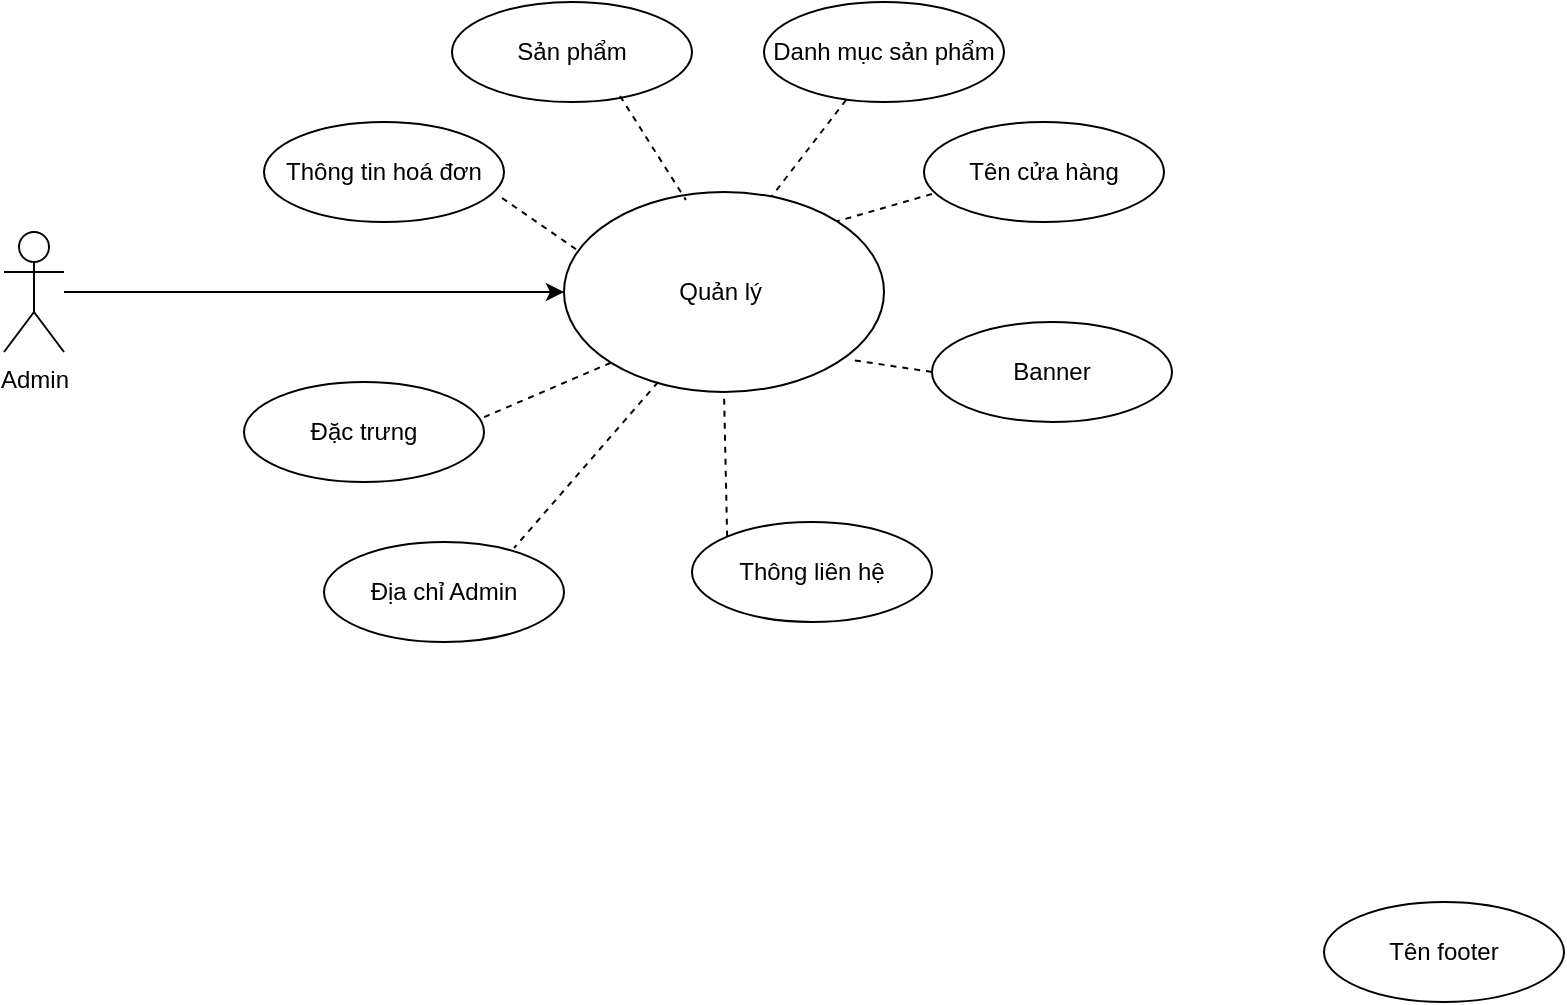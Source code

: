 <mxfile version="24.7.17">
  <diagram id="C5RBs43oDa-KdzZeNtuy" name="Page-1">
    <mxGraphModel dx="1947" dy="524" grid="1" gridSize="10" guides="1" tooltips="1" connect="1" arrows="1" fold="1" page="1" pageScale="1" pageWidth="827" pageHeight="1169" math="0" shadow="0">
      <root>
        <mxCell id="WIyWlLk6GJQsqaUBKTNV-0" />
        <mxCell id="WIyWlLk6GJQsqaUBKTNV-1" parent="WIyWlLk6GJQsqaUBKTNV-0" />
        <mxCell id="Q4sOaQklLkpfDrS4APR7-26" style="edgeStyle=orthogonalEdgeStyle;rounded=0;orthogonalLoop=1;jettySize=auto;html=1;entryX=0;entryY=0.5;entryDx=0;entryDy=0;" edge="1" parent="WIyWlLk6GJQsqaUBKTNV-1" source="y5p5e7FOgnwsol_OTvTh-0" target="y5p5e7FOgnwsol_OTvTh-13">
          <mxGeometry relative="1" as="geometry" />
        </mxCell>
        <mxCell id="y5p5e7FOgnwsol_OTvTh-0" value="Admin" style="shape=umlActor;verticalLabelPosition=bottom;verticalAlign=top;html=1;outlineConnect=0;" parent="WIyWlLk6GJQsqaUBKTNV-1" vertex="1">
          <mxGeometry x="-50" y="185" width="30" height="60" as="geometry" />
        </mxCell>
        <mxCell id="y5p5e7FOgnwsol_OTvTh-1" value="Sản phẩm" style="ellipse;whiteSpace=wrap;html=1;" parent="WIyWlLk6GJQsqaUBKTNV-1" vertex="1">
          <mxGeometry x="174" y="70" width="120" height="50" as="geometry" />
        </mxCell>
        <mxCell id="y5p5e7FOgnwsol_OTvTh-2" value="Đặc trưng" style="ellipse;whiteSpace=wrap;html=1;" parent="WIyWlLk6GJQsqaUBKTNV-1" vertex="1">
          <mxGeometry x="70" y="260" width="120" height="50" as="geometry" />
        </mxCell>
        <mxCell id="y5p5e7FOgnwsol_OTvTh-3" value="Thông tin hoá đơn" style="ellipse;whiteSpace=wrap;html=1;" parent="WIyWlLk6GJQsqaUBKTNV-1" vertex="1">
          <mxGeometry x="80" y="130" width="120" height="50" as="geometry" />
        </mxCell>
        <mxCell id="y5p5e7FOgnwsol_OTvTh-10" value="Danh mục sản phẩm" style="ellipse;whiteSpace=wrap;html=1;" parent="WIyWlLk6GJQsqaUBKTNV-1" vertex="1">
          <mxGeometry x="330" y="70" width="120" height="50" as="geometry" />
        </mxCell>
        <mxCell id="y5p5e7FOgnwsol_OTvTh-11" value="Địa chỉ Admin" style="ellipse;whiteSpace=wrap;html=1;" parent="WIyWlLk6GJQsqaUBKTNV-1" vertex="1">
          <mxGeometry x="110" y="340" width="120" height="50" as="geometry" />
        </mxCell>
        <mxCell id="y5p5e7FOgnwsol_OTvTh-12" value="Thông liên hệ" style="ellipse;whiteSpace=wrap;html=1;" parent="WIyWlLk6GJQsqaUBKTNV-1" vertex="1">
          <mxGeometry x="294" y="330" width="120" height="50" as="geometry" />
        </mxCell>
        <mxCell id="y5p5e7FOgnwsol_OTvTh-13" value="Quản lý&amp;nbsp;" style="ellipse;whiteSpace=wrap;html=1;" parent="WIyWlLk6GJQsqaUBKTNV-1" vertex="1">
          <mxGeometry x="230" y="165" width="160" height="100" as="geometry" />
        </mxCell>
        <mxCell id="Q4sOaQklLkpfDrS4APR7-0" value="Banner" style="ellipse;whiteSpace=wrap;html=1;" vertex="1" parent="WIyWlLk6GJQsqaUBKTNV-1">
          <mxGeometry x="414" y="230" width="120" height="50" as="geometry" />
        </mxCell>
        <mxCell id="Q4sOaQklLkpfDrS4APR7-1" value="Tên cửa hàng" style="ellipse;whiteSpace=wrap;html=1;" vertex="1" parent="WIyWlLk6GJQsqaUBKTNV-1">
          <mxGeometry x="410" y="130" width="120" height="50" as="geometry" />
        </mxCell>
        <mxCell id="Q4sOaQklLkpfDrS4APR7-3" value="Tên footer" style="ellipse;whiteSpace=wrap;html=1;" vertex="1" parent="WIyWlLk6GJQsqaUBKTNV-1">
          <mxGeometry x="610" y="520" width="120" height="50" as="geometry" />
        </mxCell>
        <mxCell id="Q4sOaQklLkpfDrS4APR7-16" value="" style="endArrow=none;dashed=1;html=1;rounded=0;entryX=0.5;entryY=1;entryDx=0;entryDy=0;exitX=0;exitY=0;exitDx=0;exitDy=0;" edge="1" parent="WIyWlLk6GJQsqaUBKTNV-1" source="y5p5e7FOgnwsol_OTvTh-12" target="y5p5e7FOgnwsol_OTvTh-13">
          <mxGeometry width="50" height="50" relative="1" as="geometry">
            <mxPoint x="390" y="260" as="sourcePoint" />
            <mxPoint x="440" y="210" as="targetPoint" />
          </mxGeometry>
        </mxCell>
        <mxCell id="Q4sOaQklLkpfDrS4APR7-17" value="" style="endArrow=none;dashed=1;html=1;rounded=0;entryX=0.9;entryY=0.84;entryDx=0;entryDy=0;exitX=0;exitY=0.5;exitDx=0;exitDy=0;entryPerimeter=0;" edge="1" parent="WIyWlLk6GJQsqaUBKTNV-1" source="Q4sOaQklLkpfDrS4APR7-0" target="y5p5e7FOgnwsol_OTvTh-13">
          <mxGeometry width="50" height="50" relative="1" as="geometry">
            <mxPoint x="322" y="347" as="sourcePoint" />
            <mxPoint x="320" y="275" as="targetPoint" />
          </mxGeometry>
        </mxCell>
        <mxCell id="Q4sOaQklLkpfDrS4APR7-18" value="" style="endArrow=none;dashed=1;html=1;rounded=0;entryX=1;entryY=0;entryDx=0;entryDy=0;exitX=0.033;exitY=0.72;exitDx=0;exitDy=0;exitPerimeter=0;" edge="1" parent="WIyWlLk6GJQsqaUBKTNV-1" source="Q4sOaQklLkpfDrS4APR7-1" target="y5p5e7FOgnwsol_OTvTh-13">
          <mxGeometry width="50" height="50" relative="1" as="geometry">
            <mxPoint x="332" y="357" as="sourcePoint" />
            <mxPoint x="330" y="285" as="targetPoint" />
          </mxGeometry>
        </mxCell>
        <mxCell id="Q4sOaQklLkpfDrS4APR7-19" value="" style="endArrow=none;dashed=1;html=1;rounded=0;entryX=0.65;entryY=0.02;entryDx=0;entryDy=0;exitX=0.342;exitY=0.98;exitDx=0;exitDy=0;entryPerimeter=0;exitPerimeter=0;" edge="1" parent="WIyWlLk6GJQsqaUBKTNV-1" source="y5p5e7FOgnwsol_OTvTh-10" target="y5p5e7FOgnwsol_OTvTh-13">
          <mxGeometry width="50" height="50" relative="1" as="geometry">
            <mxPoint x="342" y="367" as="sourcePoint" />
            <mxPoint x="340" y="295" as="targetPoint" />
          </mxGeometry>
        </mxCell>
        <mxCell id="Q4sOaQklLkpfDrS4APR7-20" value="" style="endArrow=none;dashed=1;html=1;rounded=0;entryX=0.381;entryY=0.04;entryDx=0;entryDy=0;exitX=0.7;exitY=0.94;exitDx=0;exitDy=0;entryPerimeter=0;exitPerimeter=0;" edge="1" parent="WIyWlLk6GJQsqaUBKTNV-1" source="y5p5e7FOgnwsol_OTvTh-1" target="y5p5e7FOgnwsol_OTvTh-13">
          <mxGeometry width="50" height="50" relative="1" as="geometry">
            <mxPoint x="352" y="377" as="sourcePoint" />
            <mxPoint x="350" y="305" as="targetPoint" />
          </mxGeometry>
        </mxCell>
        <mxCell id="Q4sOaQklLkpfDrS4APR7-21" value="" style="endArrow=none;dashed=1;html=1;rounded=0;entryX=0.05;entryY=0.3;entryDx=0;entryDy=0;exitX=0.992;exitY=0.76;exitDx=0;exitDy=0;entryPerimeter=0;exitPerimeter=0;" edge="1" parent="WIyWlLk6GJQsqaUBKTNV-1" source="y5p5e7FOgnwsol_OTvTh-3" target="y5p5e7FOgnwsol_OTvTh-13">
          <mxGeometry width="50" height="50" relative="1" as="geometry">
            <mxPoint x="362" y="387" as="sourcePoint" />
            <mxPoint x="360" y="315" as="targetPoint" />
          </mxGeometry>
        </mxCell>
        <mxCell id="Q4sOaQklLkpfDrS4APR7-22" value="" style="endArrow=none;dashed=1;html=1;rounded=0;entryX=0.992;entryY=0.36;entryDx=0;entryDy=0;exitX=0;exitY=1;exitDx=0;exitDy=0;entryPerimeter=0;" edge="1" parent="WIyWlLk6GJQsqaUBKTNV-1" source="y5p5e7FOgnwsol_OTvTh-13" target="y5p5e7FOgnwsol_OTvTh-2">
          <mxGeometry width="50" height="50" relative="1" as="geometry">
            <mxPoint x="372" y="397" as="sourcePoint" />
            <mxPoint x="370" y="325" as="targetPoint" />
          </mxGeometry>
        </mxCell>
        <mxCell id="Q4sOaQklLkpfDrS4APR7-23" value="" style="endArrow=none;dashed=1;html=1;rounded=0;entryX=0.792;entryY=0.06;entryDx=0;entryDy=0;exitX=0.294;exitY=0.95;exitDx=0;exitDy=0;entryPerimeter=0;exitPerimeter=0;" edge="1" parent="WIyWlLk6GJQsqaUBKTNV-1" source="y5p5e7FOgnwsol_OTvTh-13" target="y5p5e7FOgnwsol_OTvTh-11">
          <mxGeometry width="50" height="50" relative="1" as="geometry">
            <mxPoint x="382" y="407" as="sourcePoint" />
            <mxPoint x="380" y="335" as="targetPoint" />
          </mxGeometry>
        </mxCell>
      </root>
    </mxGraphModel>
  </diagram>
</mxfile>

